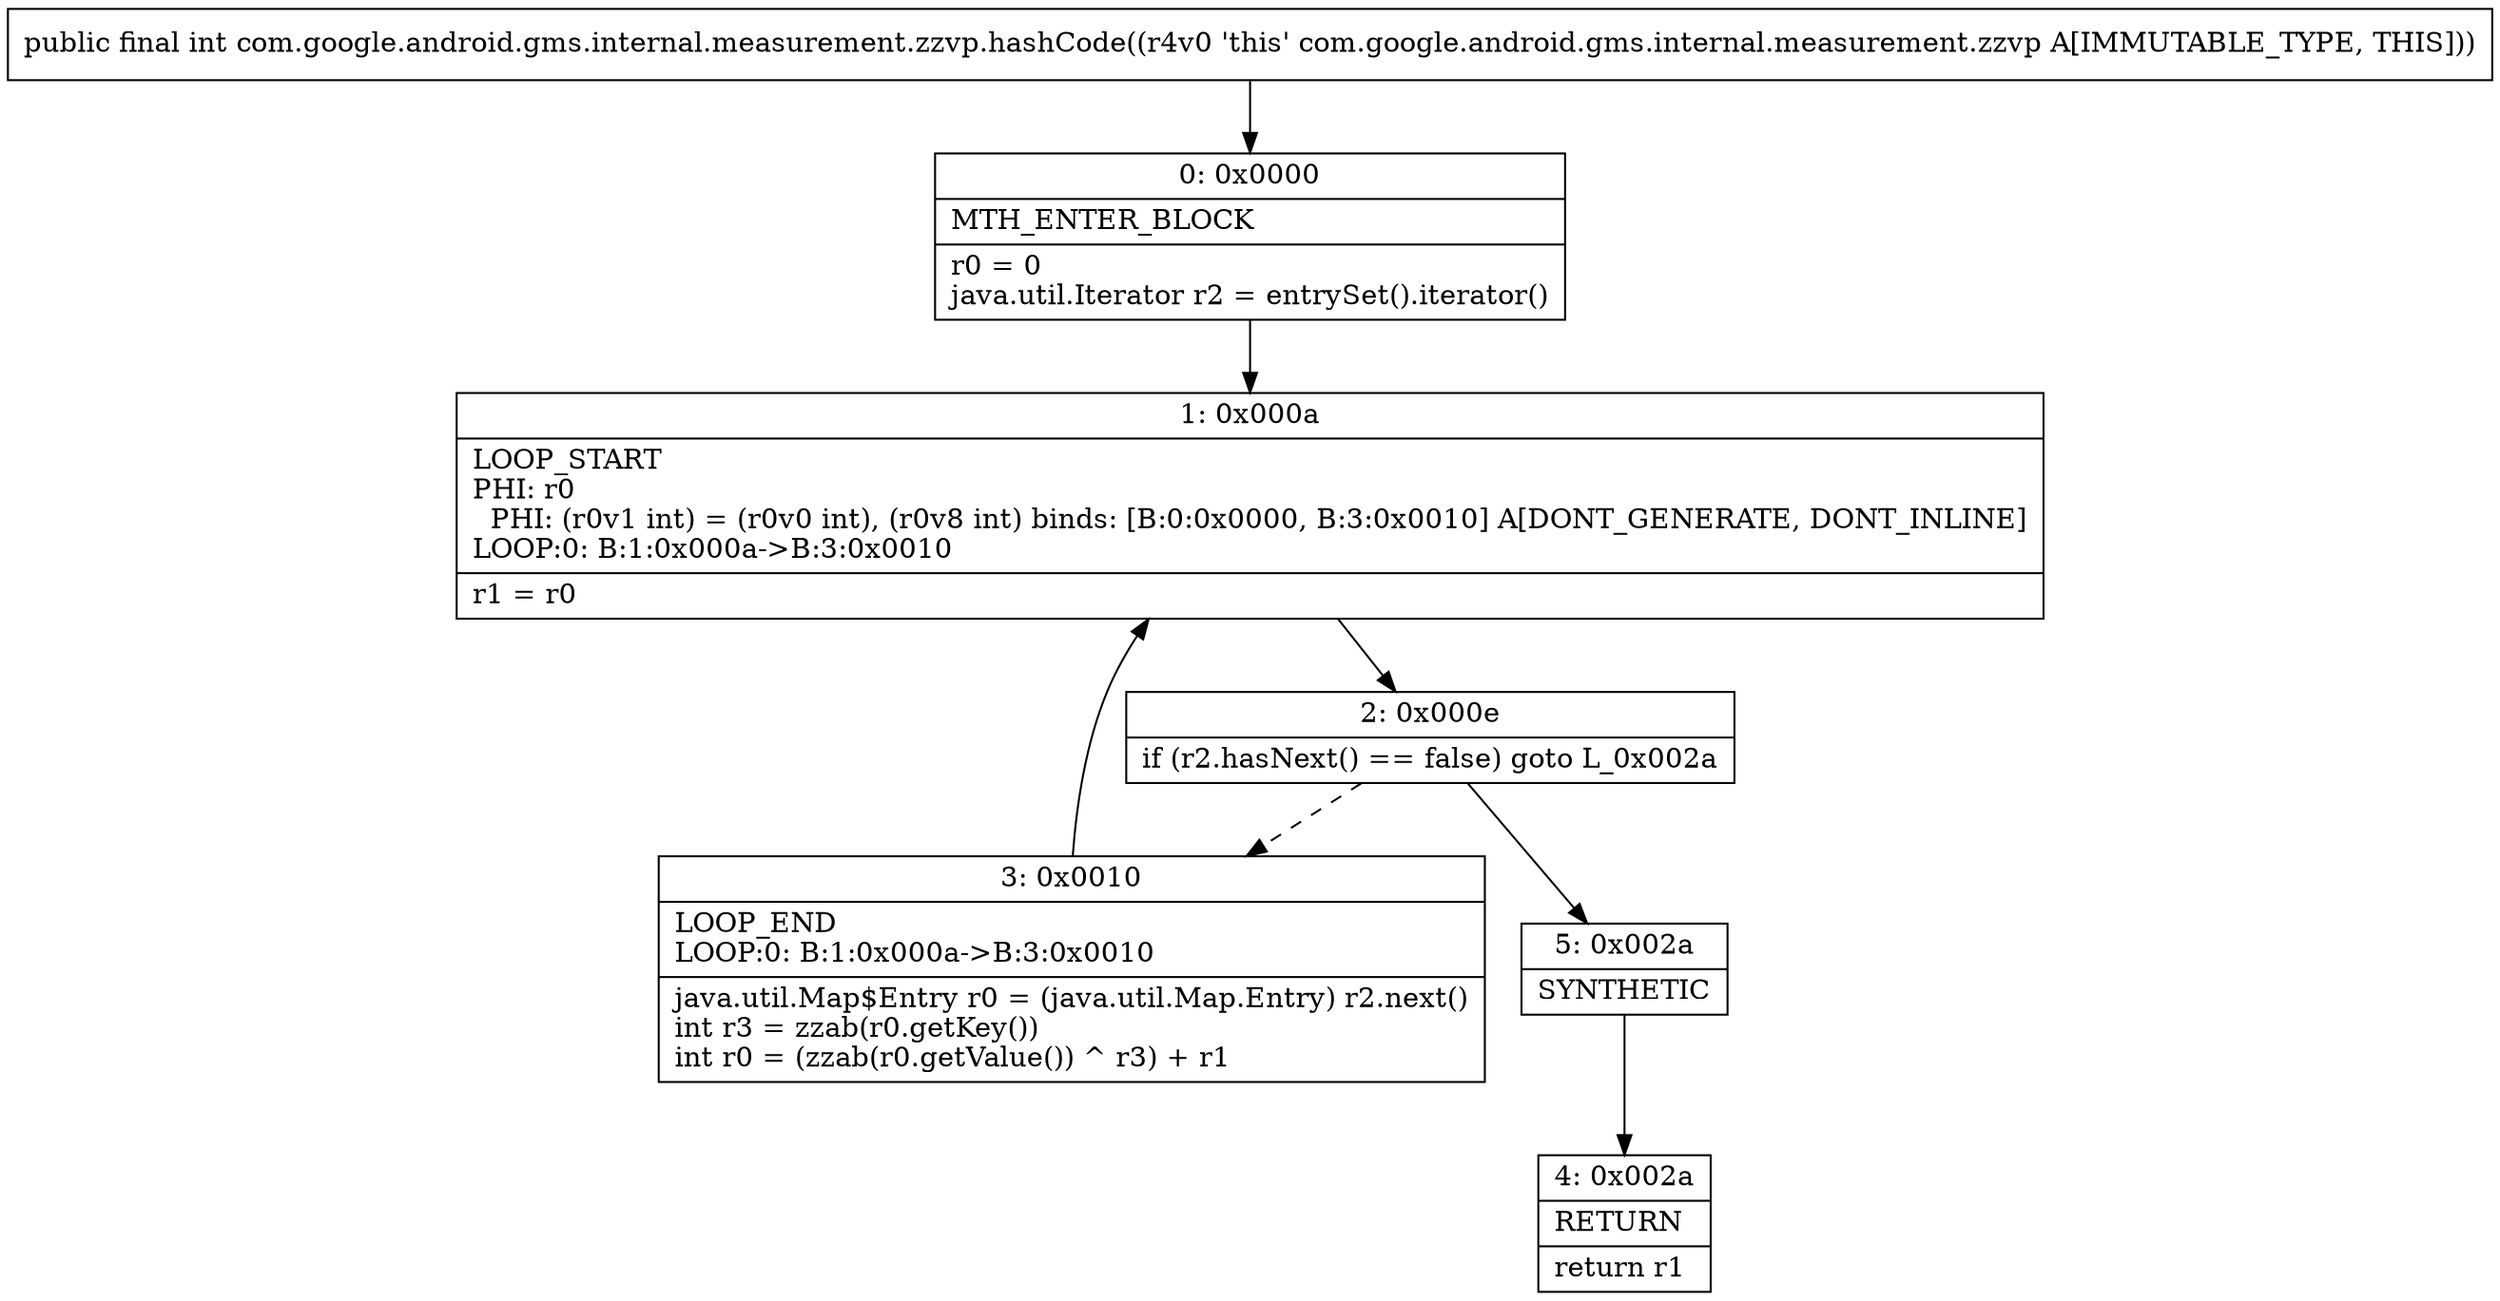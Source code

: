 digraph "CFG forcom.google.android.gms.internal.measurement.zzvp.hashCode()I" {
Node_0 [shape=record,label="{0\:\ 0x0000|MTH_ENTER_BLOCK\l|r0 = 0\ljava.util.Iterator r2 = entrySet().iterator()\l}"];
Node_1 [shape=record,label="{1\:\ 0x000a|LOOP_START\lPHI: r0 \l  PHI: (r0v1 int) = (r0v0 int), (r0v8 int) binds: [B:0:0x0000, B:3:0x0010] A[DONT_GENERATE, DONT_INLINE]\lLOOP:0: B:1:0x000a\-\>B:3:0x0010\l|r1 = r0\l}"];
Node_2 [shape=record,label="{2\:\ 0x000e|if (r2.hasNext() == false) goto L_0x002a\l}"];
Node_3 [shape=record,label="{3\:\ 0x0010|LOOP_END\lLOOP:0: B:1:0x000a\-\>B:3:0x0010\l|java.util.Map$Entry r0 = (java.util.Map.Entry) r2.next()\lint r3 = zzab(r0.getKey())\lint r0 = (zzab(r0.getValue()) ^ r3) + r1\l}"];
Node_4 [shape=record,label="{4\:\ 0x002a|RETURN\l|return r1\l}"];
Node_5 [shape=record,label="{5\:\ 0x002a|SYNTHETIC\l}"];
MethodNode[shape=record,label="{public final int com.google.android.gms.internal.measurement.zzvp.hashCode((r4v0 'this' com.google.android.gms.internal.measurement.zzvp A[IMMUTABLE_TYPE, THIS])) }"];
MethodNode -> Node_0;
Node_0 -> Node_1;
Node_1 -> Node_2;
Node_2 -> Node_3[style=dashed];
Node_2 -> Node_5;
Node_3 -> Node_1;
Node_5 -> Node_4;
}

